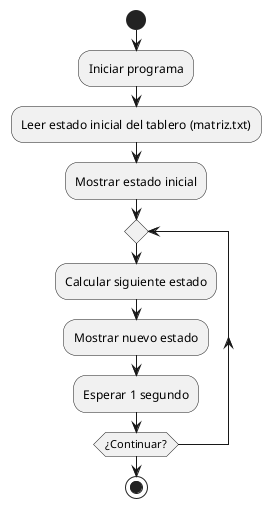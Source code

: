 @startuml
start

:Iniciar programa;
:Leer estado inicial del tablero (matriz.txt);
:Mostrar estado inicial;

repeat
    :Calcular siguiente estado;
    :Mostrar nuevo estado;
    :Esperar 1 segundo;
repeat while (¿Continuar?)

stop
@enduml